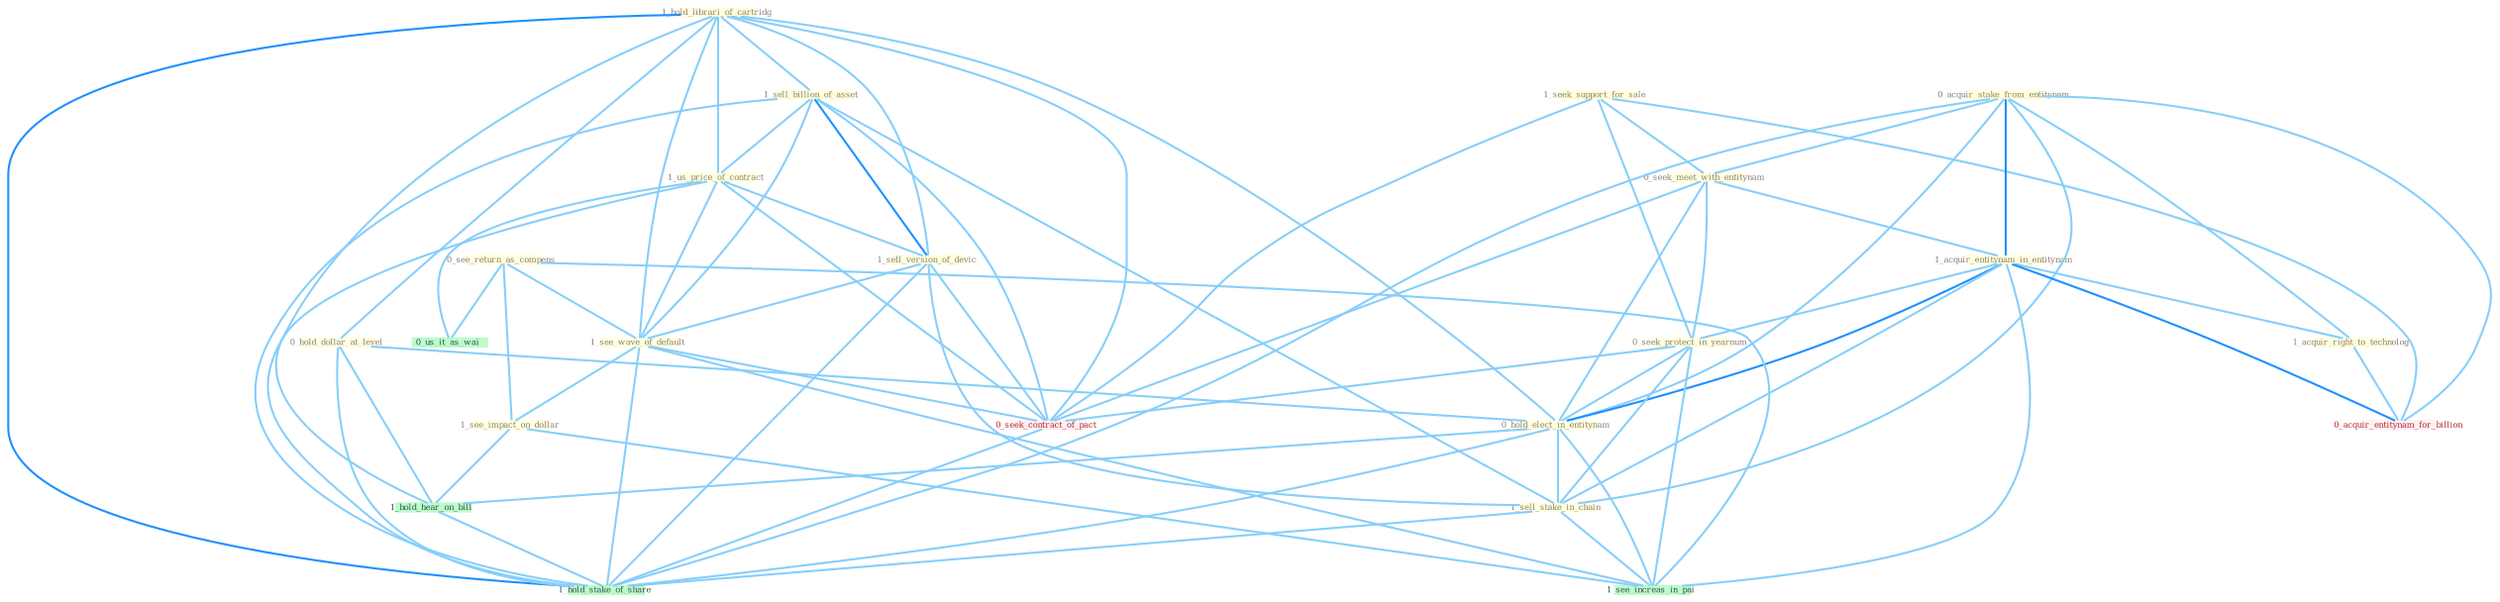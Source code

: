 Graph G{ 
    node
    [shape=polygon,style=filled,width=.5,height=.06,color="#BDFCC9",fixedsize=true,fontsize=4,
    fontcolor="#2f4f4f"];
    {node
    [color="#ffffe0", fontcolor="#8b7d6b"] "1_hold_librari_of_cartridg " "1_seek_support_for_sale " "0_acquir_stake_from_entitynam " "0_seek_meet_with_entitynam " "1_acquir_entitynam_in_entitynam " "1_acquir_right_to_technolog " "1_sell_billion_of_asset " "0_hold_dollar_at_level " "0_seek_protect_in_yearnum " "0_see_return_as_compens " "1_us_price_of_contract " "0_hold_elect_in_entitynam " "1_sell_version_of_devic " "1_see_wave_of_default " "1_see_impact_on_dollar " "1_sell_stake_in_chain "}
{node [color="#fff0f5", fontcolor="#b22222"] "0_seek_contract_of_pact " "0_acquir_entitynam_for_billion "}
edge [color="#B0E2FF"];

	"1_hold_librari_of_cartridg " -- "1_sell_billion_of_asset " [w="1", color="#87cefa" ];
	"1_hold_librari_of_cartridg " -- "0_hold_dollar_at_level " [w="1", color="#87cefa" ];
	"1_hold_librari_of_cartridg " -- "1_us_price_of_contract " [w="1", color="#87cefa" ];
	"1_hold_librari_of_cartridg " -- "0_hold_elect_in_entitynam " [w="1", color="#87cefa" ];
	"1_hold_librari_of_cartridg " -- "1_sell_version_of_devic " [w="1", color="#87cefa" ];
	"1_hold_librari_of_cartridg " -- "1_see_wave_of_default " [w="1", color="#87cefa" ];
	"1_hold_librari_of_cartridg " -- "0_seek_contract_of_pact " [w="1", color="#87cefa" ];
	"1_hold_librari_of_cartridg " -- "1_hold_hear_on_bill " [w="1", color="#87cefa" ];
	"1_hold_librari_of_cartridg " -- "1_hold_stake_of_share " [w="2", color="#1e90ff" , len=0.8];
	"1_seek_support_for_sale " -- "0_seek_meet_with_entitynam " [w="1", color="#87cefa" ];
	"1_seek_support_for_sale " -- "0_seek_protect_in_yearnum " [w="1", color="#87cefa" ];
	"1_seek_support_for_sale " -- "0_seek_contract_of_pact " [w="1", color="#87cefa" ];
	"1_seek_support_for_sale " -- "0_acquir_entitynam_for_billion " [w="1", color="#87cefa" ];
	"0_acquir_stake_from_entitynam " -- "0_seek_meet_with_entitynam " [w="1", color="#87cefa" ];
	"0_acquir_stake_from_entitynam " -- "1_acquir_entitynam_in_entitynam " [w="2", color="#1e90ff" , len=0.8];
	"0_acquir_stake_from_entitynam " -- "1_acquir_right_to_technolog " [w="1", color="#87cefa" ];
	"0_acquir_stake_from_entitynam " -- "0_hold_elect_in_entitynam " [w="1", color="#87cefa" ];
	"0_acquir_stake_from_entitynam " -- "1_sell_stake_in_chain " [w="1", color="#87cefa" ];
	"0_acquir_stake_from_entitynam " -- "0_acquir_entitynam_for_billion " [w="1", color="#87cefa" ];
	"0_acquir_stake_from_entitynam " -- "1_hold_stake_of_share " [w="1", color="#87cefa" ];
	"0_seek_meet_with_entitynam " -- "1_acquir_entitynam_in_entitynam " [w="1", color="#87cefa" ];
	"0_seek_meet_with_entitynam " -- "0_seek_protect_in_yearnum " [w="1", color="#87cefa" ];
	"0_seek_meet_with_entitynam " -- "0_hold_elect_in_entitynam " [w="1", color="#87cefa" ];
	"0_seek_meet_with_entitynam " -- "0_seek_contract_of_pact " [w="1", color="#87cefa" ];
	"1_acquir_entitynam_in_entitynam " -- "1_acquir_right_to_technolog " [w="1", color="#87cefa" ];
	"1_acquir_entitynam_in_entitynam " -- "0_seek_protect_in_yearnum " [w="1", color="#87cefa" ];
	"1_acquir_entitynam_in_entitynam " -- "0_hold_elect_in_entitynam " [w="2", color="#1e90ff" , len=0.8];
	"1_acquir_entitynam_in_entitynam " -- "1_sell_stake_in_chain " [w="1", color="#87cefa" ];
	"1_acquir_entitynam_in_entitynam " -- "0_acquir_entitynam_for_billion " [w="2", color="#1e90ff" , len=0.8];
	"1_acquir_entitynam_in_entitynam " -- "1_see_increas_in_pai " [w="1", color="#87cefa" ];
	"1_acquir_right_to_technolog " -- "0_acquir_entitynam_for_billion " [w="1", color="#87cefa" ];
	"1_sell_billion_of_asset " -- "1_us_price_of_contract " [w="1", color="#87cefa" ];
	"1_sell_billion_of_asset " -- "1_sell_version_of_devic " [w="2", color="#1e90ff" , len=0.8];
	"1_sell_billion_of_asset " -- "1_see_wave_of_default " [w="1", color="#87cefa" ];
	"1_sell_billion_of_asset " -- "1_sell_stake_in_chain " [w="1", color="#87cefa" ];
	"1_sell_billion_of_asset " -- "0_seek_contract_of_pact " [w="1", color="#87cefa" ];
	"1_sell_billion_of_asset " -- "1_hold_stake_of_share " [w="1", color="#87cefa" ];
	"0_hold_dollar_at_level " -- "0_hold_elect_in_entitynam " [w="1", color="#87cefa" ];
	"0_hold_dollar_at_level " -- "1_hold_hear_on_bill " [w="1", color="#87cefa" ];
	"0_hold_dollar_at_level " -- "1_hold_stake_of_share " [w="1", color="#87cefa" ];
	"0_seek_protect_in_yearnum " -- "0_hold_elect_in_entitynam " [w="1", color="#87cefa" ];
	"0_seek_protect_in_yearnum " -- "1_sell_stake_in_chain " [w="1", color="#87cefa" ];
	"0_seek_protect_in_yearnum " -- "0_seek_contract_of_pact " [w="1", color="#87cefa" ];
	"0_seek_protect_in_yearnum " -- "1_see_increas_in_pai " [w="1", color="#87cefa" ];
	"0_see_return_as_compens " -- "1_see_wave_of_default " [w="1", color="#87cefa" ];
	"0_see_return_as_compens " -- "1_see_impact_on_dollar " [w="1", color="#87cefa" ];
	"0_see_return_as_compens " -- "0_us_it_as_wai " [w="1", color="#87cefa" ];
	"0_see_return_as_compens " -- "1_see_increas_in_pai " [w="1", color="#87cefa" ];
	"1_us_price_of_contract " -- "1_sell_version_of_devic " [w="1", color="#87cefa" ];
	"1_us_price_of_contract " -- "1_see_wave_of_default " [w="1", color="#87cefa" ];
	"1_us_price_of_contract " -- "0_seek_contract_of_pact " [w="1", color="#87cefa" ];
	"1_us_price_of_contract " -- "0_us_it_as_wai " [w="1", color="#87cefa" ];
	"1_us_price_of_contract " -- "1_hold_stake_of_share " [w="1", color="#87cefa" ];
	"0_hold_elect_in_entitynam " -- "1_sell_stake_in_chain " [w="1", color="#87cefa" ];
	"0_hold_elect_in_entitynam " -- "1_see_increas_in_pai " [w="1", color="#87cefa" ];
	"0_hold_elect_in_entitynam " -- "1_hold_hear_on_bill " [w="1", color="#87cefa" ];
	"0_hold_elect_in_entitynam " -- "1_hold_stake_of_share " [w="1", color="#87cefa" ];
	"1_sell_version_of_devic " -- "1_see_wave_of_default " [w="1", color="#87cefa" ];
	"1_sell_version_of_devic " -- "1_sell_stake_in_chain " [w="1", color="#87cefa" ];
	"1_sell_version_of_devic " -- "0_seek_contract_of_pact " [w="1", color="#87cefa" ];
	"1_sell_version_of_devic " -- "1_hold_stake_of_share " [w="1", color="#87cefa" ];
	"1_see_wave_of_default " -- "1_see_impact_on_dollar " [w="1", color="#87cefa" ];
	"1_see_wave_of_default " -- "0_seek_contract_of_pact " [w="1", color="#87cefa" ];
	"1_see_wave_of_default " -- "1_see_increas_in_pai " [w="1", color="#87cefa" ];
	"1_see_wave_of_default " -- "1_hold_stake_of_share " [w="1", color="#87cefa" ];
	"1_see_impact_on_dollar " -- "1_see_increas_in_pai " [w="1", color="#87cefa" ];
	"1_see_impact_on_dollar " -- "1_hold_hear_on_bill " [w="1", color="#87cefa" ];
	"1_sell_stake_in_chain " -- "1_see_increas_in_pai " [w="1", color="#87cefa" ];
	"1_sell_stake_in_chain " -- "1_hold_stake_of_share " [w="1", color="#87cefa" ];
	"0_seek_contract_of_pact " -- "1_hold_stake_of_share " [w="1", color="#87cefa" ];
	"1_hold_hear_on_bill " -- "1_hold_stake_of_share " [w="1", color="#87cefa" ];
}